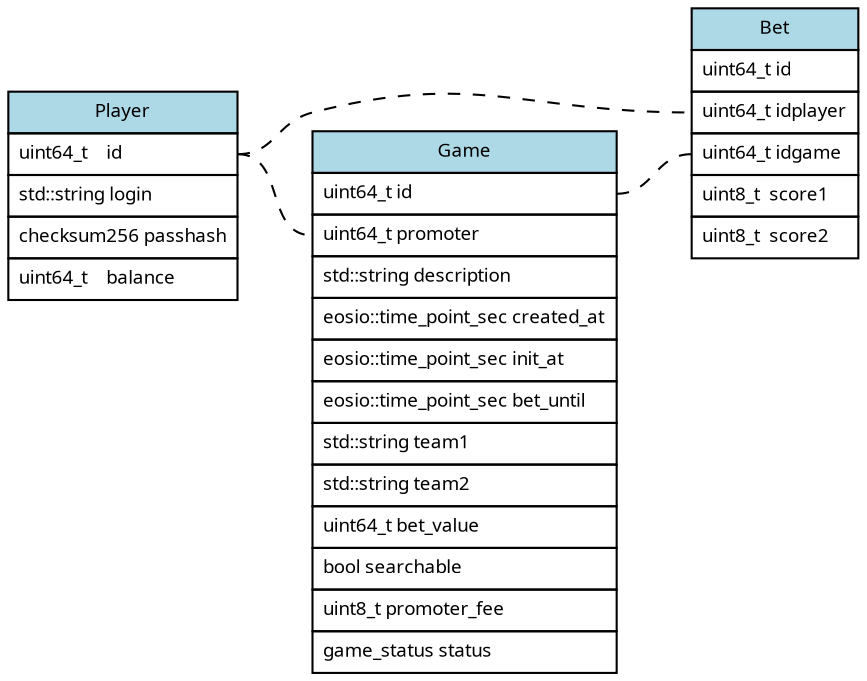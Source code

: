 graph models_diagram{
	graph[rankdir=LR, overlap=false, splines=true];
	node [shape=record, fontsize=9, fontname="Verdana"];
	edge [style=dashed];
	
	game [shape=none, margin=0, label=<
		<table border="0" cellborder="1" cellspacing="0" cellpadding="4">
		<tr><td bgcolor="lightblue">Game</td></tr>
		<tr><td port="0" align="left">uint64_t id</td></tr>
		<tr><td port="1" align="left">uint64_t promoter</td></tr>
		<tr><td port="2" align="left">std::string description</td></tr>
		<tr><td port="3" align="left">eosio::time_point_sec created_at</td></tr>
		<tr><td port="4" align="left">eosio::time_point_sec init_at</td></tr>
		<tr><td port="5" align="left">eosio::time_point_sec bet_until</td></tr>
		<tr><td port="6" align="left">std::string team1</td></tr>
		<tr><td port="7" align="left">std::string team2</td></tr>
		<tr><td port="8" align="left">uint64_t bet_value</td></tr>
		<tr><td port="9" align="left">bool searchable</td></tr>
		<tr><td port="10" align="left">uint8_t promoter_fee</td></tr>
		<tr><td port="11" align="left">game_status status</td></tr>			
		</table>>];

	bet [shape=none, margin=0, label=<
		<table border="0" cellborder="1" cellspacing="0" cellpadding="4">
		<tr><td bgcolor="lightblue">Bet</td></tr>
		<tr><td port="0" align="left">uint64_t id</td></tr>
		<tr><td port="1" align="left">uint64_t idplayer</td></tr>
		<tr><td port="2" align="left">uint64_t idgame</td></tr>
		<tr><td port="3" align="left">uint8_t  score1</td></tr>
		<tr><td port="4" align="left">uint8_t  score2</td></tr>
		</table>>];

	player [shape=none, margin=0, label=<
		<table border="0" cellborder="1" cellspacing="0" cellpadding="4">
		<tr><td bgcolor="lightblue">Player</td></tr>
		<tr><td port="0" align="left">uint64_t    id</td></tr>
		<tr><td port="1" align="left">std::string login</td></tr>
		<tr><td port="2" align="left">checksum256 passhash</td></tr>
		<tr><td port="3" align="left">uint64_t    balance</td></tr>
		</table>>];
	
	game:0 -- bet:2;
	player:0 -- bet:1;
	player:0 -- game:1;
}

